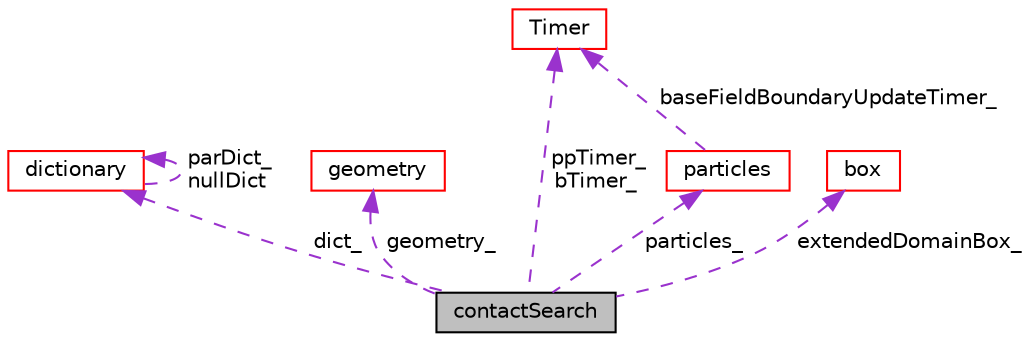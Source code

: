 digraph "contactSearch"
{
 // LATEX_PDF_SIZE
  edge [fontname="Helvetica",fontsize="10",labelfontname="Helvetica",labelfontsize="10"];
  node [fontname="Helvetica",fontsize="10",shape=record];
  Node1 [label="contactSearch",height=0.2,width=0.4,color="black", fillcolor="grey75", style="filled", fontcolor="black",tooltip=" "];
  Node2 -> Node1 [dir="back",color="darkorchid3",fontsize="10",style="dashed",label=" dict_" ,fontname="Helvetica"];
  Node2 [label="dictionary",height=0.2,width=0.4,color="red", fillcolor="white", style="filled",URL="$classpFlow_1_1dictionary.html",tooltip="Dictionary holds a set of data entries or sub-dictionaries that are enclosed in a curely braces or ar..."];
  Node2 -> Node2 [dir="back",color="darkorchid3",fontsize="10",style="dashed",label=" parDict_\nnullDict" ,fontname="Helvetica"];
  Node11 -> Node1 [dir="back",color="darkorchid3",fontsize="10",style="dashed",label=" geometry_" ,fontname="Helvetica"];
  Node11 [label="geometry",height=0.2,width=0.4,color="red", fillcolor="white", style="filled",URL="$classpFlow_1_1geometry.html",tooltip="Base class for geometry for managing tri-surfaces, geometry motion, and surface physical properties."];
  Node46 -> Node1 [dir="back",color="darkorchid3",fontsize="10",style="dashed",label=" ppTimer_\nbTimer_" ,fontname="Helvetica"];
  Node46 [label="Timer",height=0.2,width=0.4,color="red", fillcolor="white", style="filled",URL="$classpFlow_1_1Timer.html",tooltip=" "];
  Node80 -> Node1 [dir="back",color="darkorchid3",fontsize="10",style="dashed",label=" particles_" ,fontname="Helvetica"];
  Node80 [label="particles",height=0.2,width=0.4,color="red", fillcolor="white", style="filled",URL="$classpFlow_1_1particles.html",tooltip=" "];
  Node46 -> Node80 [dir="back",color="darkorchid3",fontsize="10",style="dashed",label=" baseFieldBoundaryUpdateTimer_" ,fontname="Helvetica"];
  Node98 -> Node1 [dir="back",color="darkorchid3",fontsize="10",style="dashed",label=" extendedDomainBox_" ,fontname="Helvetica"];
  Node98 [label="box",height=0.2,width=0.4,color="red", fillcolor="white", style="filled",URL="$classpFlow_1_1box.html",tooltip=" "];
}
